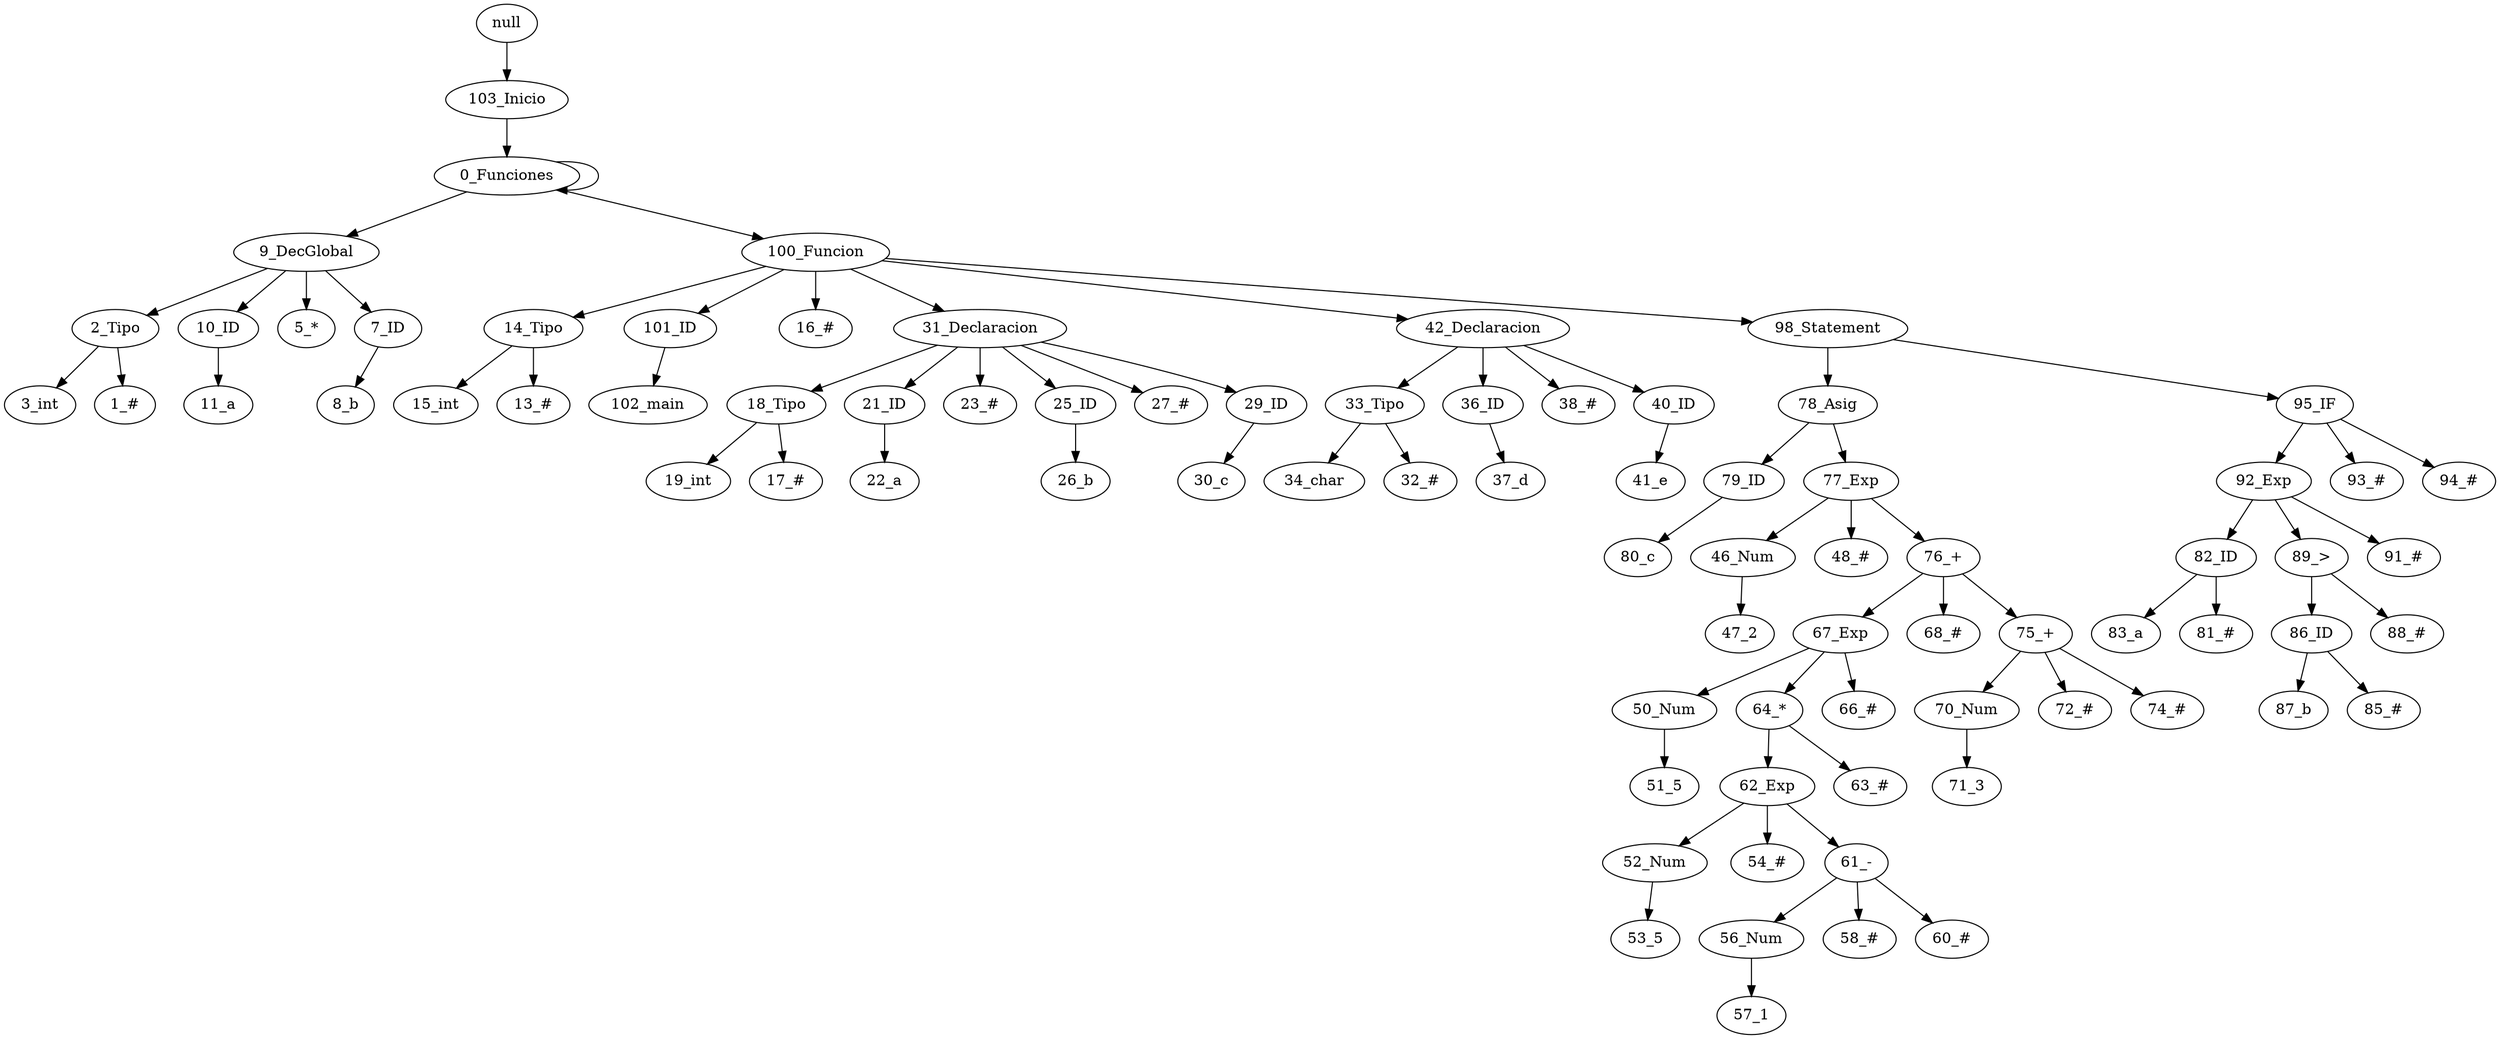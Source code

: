digraph {
"null" -> "103_Inicio";
"103_Inicio" -> "0_Funciones";
"0_Funciones" -> "0_Funciones";
"0_Funciones" -> "9_DecGlobal";
"9_DecGlobal" -> "2_Tipo";
"2_Tipo" -> "3_int";
"2_Tipo" -> "1_#";
"9_DecGlobal" -> "10_ID";
"10_ID" -> "11_a";
"9_DecGlobal" -> "5_*";
"9_DecGlobal" -> "7_ID";
"7_ID" -> "8_b";
"0_Funciones" -> "100_Funcion";
"100_Funcion" -> "14_Tipo";
"14_Tipo" -> "15_int";
"14_Tipo" -> "13_#";
"100_Funcion" -> "101_ID";
"101_ID" -> "102_main";
"100_Funcion" -> "16_#";
"100_Funcion" -> "31_Declaracion";
"31_Declaracion" -> "18_Tipo";
"18_Tipo" -> "19_int";
"18_Tipo" -> "17_#";
"31_Declaracion" -> "21_ID";
"21_ID" -> "22_a";
"31_Declaracion" -> "23_#";
"31_Declaracion" -> "25_ID";
"25_ID" -> "26_b";
"31_Declaracion" -> "27_#";
"31_Declaracion" -> "29_ID";
"29_ID" -> "30_c";
"100_Funcion" -> "42_Declaracion";
"42_Declaracion" -> "33_Tipo";
"33_Tipo" -> "34_char";
"33_Tipo" -> "32_#";
"42_Declaracion" -> "36_ID";
"36_ID" -> "37_d";
"42_Declaracion" -> "38_#";
"42_Declaracion" -> "40_ID";
"40_ID" -> "41_e";
"100_Funcion" -> "98_Statement";
"98_Statement" -> "78_Asig";
"78_Asig" -> "79_ID";
"79_ID" -> "80_c";
"78_Asig" -> "77_Exp";
"77_Exp" -> "46_Num";
"46_Num" -> "47_2";
"77_Exp" -> "48_#";
"77_Exp" -> "76_+";
"76_+" -> "67_Exp";
"67_Exp" -> "50_Num";
"50_Num" -> "51_5";
"67_Exp" -> "64_*";
"64_*" -> "62_Exp";
"62_Exp" -> "52_Num";
"52_Num" -> "53_5";
"62_Exp" -> "54_#";
"62_Exp" -> "61_-";
"61_-" -> "56_Num";
"56_Num" -> "57_1";
"61_-" -> "58_#";
"61_-" -> "60_#";
"64_*" -> "63_#";
"67_Exp" -> "66_#";
"76_+" -> "68_#";
"76_+" -> "75_+";
"75_+" -> "70_Num";
"70_Num" -> "71_3";
"75_+" -> "72_#";
"75_+" -> "74_#";
"98_Statement" -> "95_IF";
"95_IF" -> "92_Exp";
"92_Exp" -> "82_ID";
"82_ID" -> "83_a";
"82_ID" -> "81_#";
"92_Exp" -> "89_>";
"89_>" -> "86_ID";
"86_ID" -> "87_b";
"86_ID" -> "85_#";
"89_>" -> "88_#";
"92_Exp" -> "91_#";
"95_IF" -> "93_#";
"95_IF" -> "94_#";
}